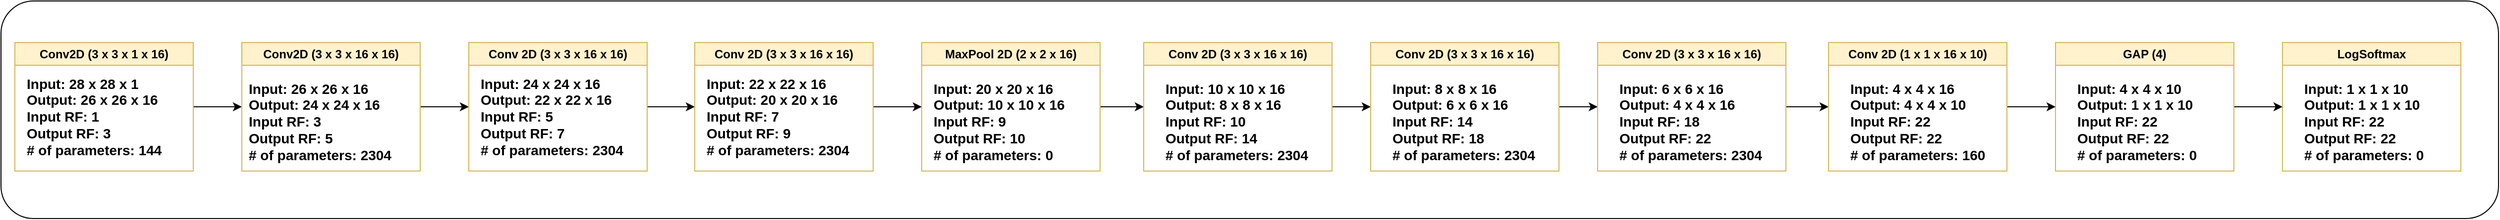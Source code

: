 <mxfile version="21.3.8" type="device">
  <diagram name="Page-1" id="4NobKL0FiNOXIPSiVlQy">
    <mxGraphModel dx="5751" dy="1951" grid="1" gridSize="10" guides="1" tooltips="1" connect="1" arrows="1" fold="1" page="1" pageScale="1" pageWidth="827" pageHeight="1169" math="0" shadow="0">
      <root>
        <mxCell id="0" />
        <mxCell id="1" parent="0" />
        <mxCell id="ELZbtfNW_3VUk3NMvu52-86" value="" style="rounded=1;whiteSpace=wrap;html=1;" vertex="1" parent="1">
          <mxGeometry x="-910" y="1010" width="2520" height="220" as="geometry" />
        </mxCell>
        <mxCell id="ELZbtfNW_3VUk3NMvu52-50" style="edgeStyle=orthogonalEdgeStyle;rounded=0;orthogonalLoop=1;jettySize=auto;html=1;exitX=1;exitY=0.5;exitDx=0;exitDy=0;entryX=0;entryY=0.5;entryDx=0;entryDy=0;" edge="1" parent="1" source="ELZbtfNW_3VUk3NMvu52-51" target="ELZbtfNW_3VUk3NMvu52-54">
          <mxGeometry relative="1" as="geometry" />
        </mxCell>
        <mxCell id="ELZbtfNW_3VUk3NMvu52-51" value="Conv2D (3 x 3 x 1 x 16)" style="swimlane;whiteSpace=wrap;html=1;fillColor=#fff2cc;strokeColor=#d6b656;" vertex="1" parent="1">
          <mxGeometry x="-896" y="1052" width="180" height="130" as="geometry">
            <mxRectangle x="90" y="440" width="170" height="30" as="alternateBounds" />
          </mxGeometry>
        </mxCell>
        <mxCell id="ELZbtfNW_3VUk3NMvu52-52" value="&lt;b style=&quot;font-size: 14px;&quot;&gt;Input: 28 x 28 x 1&lt;br&gt;Output: 26 x 26 x 16&lt;br&gt;Input RF: 1&lt;br&gt;Output RF: 3&amp;nbsp;&lt;br&gt;# of parameters: 144&lt;/b&gt;" style="text;html=1;align=left;verticalAlign=middle;resizable=0;points=[];autosize=1;strokeColor=none;fillColor=none;" vertex="1" parent="ELZbtfNW_3VUk3NMvu52-51">
          <mxGeometry x="10" y="25" width="160" height="100" as="geometry" />
        </mxCell>
        <mxCell id="ELZbtfNW_3VUk3NMvu52-53" style="edgeStyle=orthogonalEdgeStyle;rounded=0;orthogonalLoop=1;jettySize=auto;html=1;entryX=0;entryY=0.5;entryDx=0;entryDy=0;" edge="1" parent="1" source="ELZbtfNW_3VUk3NMvu52-54" target="ELZbtfNW_3VUk3NMvu52-57">
          <mxGeometry relative="1" as="geometry" />
        </mxCell>
        <mxCell id="ELZbtfNW_3VUk3NMvu52-54" value="Conv2D (3 x 3 x 16 x 16)" style="swimlane;whiteSpace=wrap;html=1;fillColor=#fff2cc;strokeColor=#d6b656;" vertex="1" parent="1">
          <mxGeometry x="-667" y="1052" width="180" height="130" as="geometry">
            <mxRectangle x="90" y="440" width="170" height="30" as="alternateBounds" />
          </mxGeometry>
        </mxCell>
        <mxCell id="ELZbtfNW_3VUk3NMvu52-55" value="&lt;b style=&quot;font-size: 14px;&quot;&gt;Input: 26 x 26 x 16&lt;br&gt;Output: 24 x 24 x 16&lt;br&gt;Input RF: 3&lt;br&gt;Output RF: 5&amp;nbsp;&lt;br&gt;# of parameters: 2304&lt;/b&gt;" style="text;html=1;align=left;verticalAlign=middle;resizable=0;points=[];autosize=1;strokeColor=none;fillColor=none;" vertex="1" parent="ELZbtfNW_3VUk3NMvu52-54">
          <mxGeometry x="5" y="30" width="170" height="100" as="geometry" />
        </mxCell>
        <mxCell id="ELZbtfNW_3VUk3NMvu52-72" style="edgeStyle=orthogonalEdgeStyle;rounded=0;orthogonalLoop=1;jettySize=auto;html=1;entryX=0;entryY=0.5;entryDx=0;entryDy=0;" edge="1" parent="1" source="ELZbtfNW_3VUk3NMvu52-57" target="ELZbtfNW_3VUk3NMvu52-70">
          <mxGeometry relative="1" as="geometry" />
        </mxCell>
        <mxCell id="ELZbtfNW_3VUk3NMvu52-57" value="Conv 2D (3 x 3 x 16 x 16)" style="swimlane;whiteSpace=wrap;html=1;fillColor=#fff2cc;strokeColor=#d6b656;" vertex="1" parent="1">
          <mxGeometry x="-438" y="1052" width="180" height="130" as="geometry">
            <mxRectangle x="90" y="440" width="170" height="30" as="alternateBounds" />
          </mxGeometry>
        </mxCell>
        <mxCell id="ELZbtfNW_3VUk3NMvu52-58" value="&lt;b style=&quot;font-size: 14px;&quot;&gt;Input: 24 x 24 x 16&lt;br&gt;Output: 22 x 22 x 16&lt;br&gt;Input RF: 5&lt;br&gt;Output RF: 7&amp;nbsp;&lt;br&gt;# of parameters: 2304&lt;/b&gt;" style="text;html=1;align=left;verticalAlign=middle;resizable=0;points=[];autosize=1;strokeColor=none;fillColor=none;" vertex="1" parent="ELZbtfNW_3VUk3NMvu52-57">
          <mxGeometry x="10" y="25" width="170" height="100" as="geometry" />
        </mxCell>
        <mxCell id="ELZbtfNW_3VUk3NMvu52-74" value="" style="edgeStyle=orthogonalEdgeStyle;rounded=0;orthogonalLoop=1;jettySize=auto;html=1;entryX=0;entryY=0.5;entryDx=0;entryDy=0;" edge="1" parent="1" source="ELZbtfNW_3VUk3NMvu52-60" target="ELZbtfNW_3VUk3NMvu52-63">
          <mxGeometry relative="1" as="geometry" />
        </mxCell>
        <mxCell id="ELZbtfNW_3VUk3NMvu52-60" value="MaxPool 2D (2 x 2 x 16)" style="swimlane;whiteSpace=wrap;html=1;fillColor=#fff2cc;strokeColor=#d6b656;" vertex="1" parent="1">
          <mxGeometry x="19" y="1052" width="180" height="130" as="geometry">
            <mxRectangle x="90" y="440" width="170" height="30" as="alternateBounds" />
          </mxGeometry>
        </mxCell>
        <mxCell id="ELZbtfNW_3VUk3NMvu52-61" value="&lt;b style=&quot;font-size: 14px;&quot;&gt;Input: 20 x 20 x 16&lt;br&gt;Output: 10 x 10 x 16&lt;br&gt;Input RF: 9&lt;br&gt;Output RF: 10&amp;nbsp;&lt;br&gt;# of parameters: 0&lt;/b&gt;" style="text;html=1;align=left;verticalAlign=middle;resizable=0;points=[];autosize=1;strokeColor=none;fillColor=none;" vertex="1" parent="ELZbtfNW_3VUk3NMvu52-60">
          <mxGeometry x="10" y="30" width="160" height="100" as="geometry" />
        </mxCell>
        <mxCell id="ELZbtfNW_3VUk3NMvu52-79" value="" style="edgeStyle=orthogonalEdgeStyle;rounded=0;orthogonalLoop=1;jettySize=auto;html=1;entryX=0;entryY=0.5;entryDx=0;entryDy=0;" edge="1" parent="1" source="ELZbtfNW_3VUk3NMvu52-63" target="ELZbtfNW_3VUk3NMvu52-75">
          <mxGeometry relative="1" as="geometry" />
        </mxCell>
        <mxCell id="ELZbtfNW_3VUk3NMvu52-63" value="Conv 2D (3 x 3 x 16 x 16)" style="swimlane;whiteSpace=wrap;html=1;fillColor=#fff2cc;strokeColor=#d6b656;" vertex="1" parent="1">
          <mxGeometry x="243" y="1052" width="190" height="130" as="geometry">
            <mxRectangle x="90" y="440" width="170" height="30" as="alternateBounds" />
          </mxGeometry>
        </mxCell>
        <mxCell id="ELZbtfNW_3VUk3NMvu52-64" value="&lt;b style=&quot;font-size: 14px;&quot;&gt;Input: 10 x 10 x 16&lt;br&gt;Output: 8 x 8 x 16&lt;br&gt;Input RF: 10&lt;br&gt;Output RF: 14&amp;nbsp;&lt;br&gt;# of parameters: 2304&lt;/b&gt;" style="text;html=1;align=left;verticalAlign=middle;resizable=0;points=[];autosize=1;strokeColor=none;fillColor=none;" vertex="1" parent="ELZbtfNW_3VUk3NMvu52-63">
          <mxGeometry x="20" y="30" width="170" height="100" as="geometry" />
        </mxCell>
        <mxCell id="ELZbtfNW_3VUk3NMvu52-65" value="LogSoftmax" style="swimlane;whiteSpace=wrap;html=1;fillColor=#fff2cc;strokeColor=#d6b656;" vertex="1" parent="1">
          <mxGeometry x="1392" y="1052" width="180" height="130" as="geometry">
            <mxRectangle x="90" y="440" width="170" height="30" as="alternateBounds" />
          </mxGeometry>
        </mxCell>
        <mxCell id="ELZbtfNW_3VUk3NMvu52-66" value="&lt;b style=&quot;font-size: 14px;&quot;&gt;Input: 1 x 1 x 10&lt;br&gt;Output: 1 x 1 x 10&lt;br&gt;Input RF: 22&lt;br&gt;Output RF: 22&amp;nbsp;&lt;br&gt;# of parameters: 0&lt;/b&gt;" style="text;html=1;align=left;verticalAlign=middle;resizable=0;points=[];autosize=1;strokeColor=none;fillColor=none;" vertex="1" parent="ELZbtfNW_3VUk3NMvu52-65">
          <mxGeometry x="20" y="30" width="140" height="100" as="geometry" />
        </mxCell>
        <mxCell id="ELZbtfNW_3VUk3NMvu52-67" style="edgeStyle=orthogonalEdgeStyle;rounded=0;orthogonalLoop=1;jettySize=auto;html=1;exitX=1;exitY=0.5;exitDx=0;exitDy=0;entryX=0;entryY=0.5;entryDx=0;entryDy=0;" edge="1" parent="1" source="ELZbtfNW_3VUk3NMvu52-68" target="ELZbtfNW_3VUk3NMvu52-65">
          <mxGeometry relative="1" as="geometry" />
        </mxCell>
        <mxCell id="ELZbtfNW_3VUk3NMvu52-68" value="GAP (4)" style="swimlane;whiteSpace=wrap;html=1;fillColor=#fff2cc;strokeColor=#d6b656;" vertex="1" parent="1">
          <mxGeometry x="1163" y="1052" width="180" height="130" as="geometry">
            <mxRectangle x="90" y="440" width="170" height="30" as="alternateBounds" />
          </mxGeometry>
        </mxCell>
        <mxCell id="ELZbtfNW_3VUk3NMvu52-69" value="&lt;b style=&quot;font-size: 14px;&quot;&gt;Input: 4 x 4 x 10&lt;br&gt;Output: 1 x 1 x 10&lt;br&gt;Input RF: 22&lt;br&gt;Output RF: 22&amp;nbsp;&lt;br&gt;# of parameters: 0&lt;/b&gt;" style="text;html=1;align=left;verticalAlign=middle;resizable=0;points=[];autosize=1;strokeColor=none;fillColor=none;" vertex="1" parent="ELZbtfNW_3VUk3NMvu52-68">
          <mxGeometry x="20" y="30" width="140" height="100" as="geometry" />
        </mxCell>
        <mxCell id="ELZbtfNW_3VUk3NMvu52-73" style="edgeStyle=orthogonalEdgeStyle;rounded=0;orthogonalLoop=1;jettySize=auto;html=1;entryX=0;entryY=0.5;entryDx=0;entryDy=0;" edge="1" parent="1" source="ELZbtfNW_3VUk3NMvu52-70" target="ELZbtfNW_3VUk3NMvu52-60">
          <mxGeometry relative="1" as="geometry" />
        </mxCell>
        <mxCell id="ELZbtfNW_3VUk3NMvu52-70" value="Conv 2D (3 x 3 x 16 x 16)" style="swimlane;whiteSpace=wrap;html=1;fillColor=#fff2cc;strokeColor=#d6b656;" vertex="1" parent="1">
          <mxGeometry x="-210" y="1052" width="180" height="130" as="geometry">
            <mxRectangle x="90" y="440" width="170" height="30" as="alternateBounds" />
          </mxGeometry>
        </mxCell>
        <mxCell id="ELZbtfNW_3VUk3NMvu52-71" value="&lt;b style=&quot;font-size: 14px;&quot;&gt;Input: 22 x 22 x 16&lt;br&gt;Output: 20 x 20 x 16&lt;br&gt;Input RF: 7&lt;br&gt;Output RF: 9&amp;nbsp;&amp;nbsp;&lt;br&gt;# of parameters: 2304&lt;/b&gt;" style="text;html=1;align=left;verticalAlign=middle;resizable=0;points=[];autosize=1;strokeColor=none;fillColor=none;" vertex="1" parent="ELZbtfNW_3VUk3NMvu52-70">
          <mxGeometry x="10" y="25" width="170" height="100" as="geometry" />
        </mxCell>
        <mxCell id="ELZbtfNW_3VUk3NMvu52-81" value="" style="edgeStyle=orthogonalEdgeStyle;rounded=0;orthogonalLoop=1;jettySize=auto;html=1;entryX=0;entryY=0.5;entryDx=0;entryDy=0;" edge="1" parent="1" source="ELZbtfNW_3VUk3NMvu52-75" target="ELZbtfNW_3VUk3NMvu52-77">
          <mxGeometry relative="1" as="geometry" />
        </mxCell>
        <mxCell id="ELZbtfNW_3VUk3NMvu52-75" value="Conv 2D (3 x 3 x 16 x 16)" style="swimlane;whiteSpace=wrap;html=1;fillColor=#fff2cc;strokeColor=#d6b656;" vertex="1" parent="1">
          <mxGeometry x="472" y="1052" width="190" height="130" as="geometry">
            <mxRectangle x="90" y="440" width="170" height="30" as="alternateBounds" />
          </mxGeometry>
        </mxCell>
        <mxCell id="ELZbtfNW_3VUk3NMvu52-76" value="&lt;b style=&quot;font-size: 14px;&quot;&gt;Input: 8 x 8 x 16&lt;br&gt;Output: 6 x 6 x 16&lt;br&gt;Input RF: 14&lt;br&gt;Output RF: 18&amp;nbsp;&lt;br&gt;# of parameters: 2304&lt;/b&gt;" style="text;html=1;align=left;verticalAlign=middle;resizable=0;points=[];autosize=1;strokeColor=none;fillColor=none;" vertex="1" parent="ELZbtfNW_3VUk3NMvu52-75">
          <mxGeometry x="20" y="30" width="170" height="100" as="geometry" />
        </mxCell>
        <mxCell id="ELZbtfNW_3VUk3NMvu52-84" value="" style="edgeStyle=orthogonalEdgeStyle;rounded=0;orthogonalLoop=1;jettySize=auto;html=1;entryX=0;entryY=0.5;entryDx=0;entryDy=0;" edge="1" parent="1" source="ELZbtfNW_3VUk3NMvu52-77" target="ELZbtfNW_3VUk3NMvu52-82">
          <mxGeometry relative="1" as="geometry" />
        </mxCell>
        <mxCell id="ELZbtfNW_3VUk3NMvu52-77" value="Conv 2D (3 x 3 x 16 x 16)" style="swimlane;whiteSpace=wrap;html=1;fillColor=#fff2cc;strokeColor=#d6b656;" vertex="1" parent="1">
          <mxGeometry x="701" y="1052" width="190" height="130" as="geometry">
            <mxRectangle x="90" y="440" width="170" height="30" as="alternateBounds" />
          </mxGeometry>
        </mxCell>
        <mxCell id="ELZbtfNW_3VUk3NMvu52-78" value="&lt;b style=&quot;font-size: 14px;&quot;&gt;Input: 6 x 6 x 16&lt;br&gt;Output: 4 x 4 x 16&lt;br&gt;Input RF: 18&lt;br&gt;Output RF: 22&amp;nbsp;&lt;br&gt;# of parameters: 2304&lt;/b&gt;" style="text;html=1;align=left;verticalAlign=middle;resizable=0;points=[];autosize=1;strokeColor=none;fillColor=none;" vertex="1" parent="ELZbtfNW_3VUk3NMvu52-77">
          <mxGeometry x="20" y="30" width="170" height="100" as="geometry" />
        </mxCell>
        <mxCell id="ELZbtfNW_3VUk3NMvu52-85" value="" style="edgeStyle=orthogonalEdgeStyle;rounded=0;orthogonalLoop=1;jettySize=auto;html=1;entryX=0;entryY=0.5;entryDx=0;entryDy=0;" edge="1" parent="1" source="ELZbtfNW_3VUk3NMvu52-82" target="ELZbtfNW_3VUk3NMvu52-68">
          <mxGeometry relative="1" as="geometry" />
        </mxCell>
        <mxCell id="ELZbtfNW_3VUk3NMvu52-82" value="Conv 2D (1 x 1 x 16 x 10)" style="swimlane;whiteSpace=wrap;html=1;fillColor=#fff2cc;strokeColor=#d6b656;" vertex="1" parent="1">
          <mxGeometry x="934" y="1052" width="180" height="130" as="geometry">
            <mxRectangle x="90" y="440" width="170" height="30" as="alternateBounds" />
          </mxGeometry>
        </mxCell>
        <mxCell id="ELZbtfNW_3VUk3NMvu52-83" value="&lt;b style=&quot;font-size: 14px;&quot;&gt;Input: 4 x 4 x 16&lt;br&gt;Output: 4 x 4 x 10&lt;br&gt;Input RF: 22&lt;br&gt;Output RF: 22&amp;nbsp;&lt;br&gt;# of parameters: 160&lt;/b&gt;" style="text;html=1;align=left;verticalAlign=middle;resizable=0;points=[];autosize=1;strokeColor=none;fillColor=none;" vertex="1" parent="ELZbtfNW_3VUk3NMvu52-82">
          <mxGeometry x="20" y="30" width="160" height="100" as="geometry" />
        </mxCell>
      </root>
    </mxGraphModel>
  </diagram>
</mxfile>

